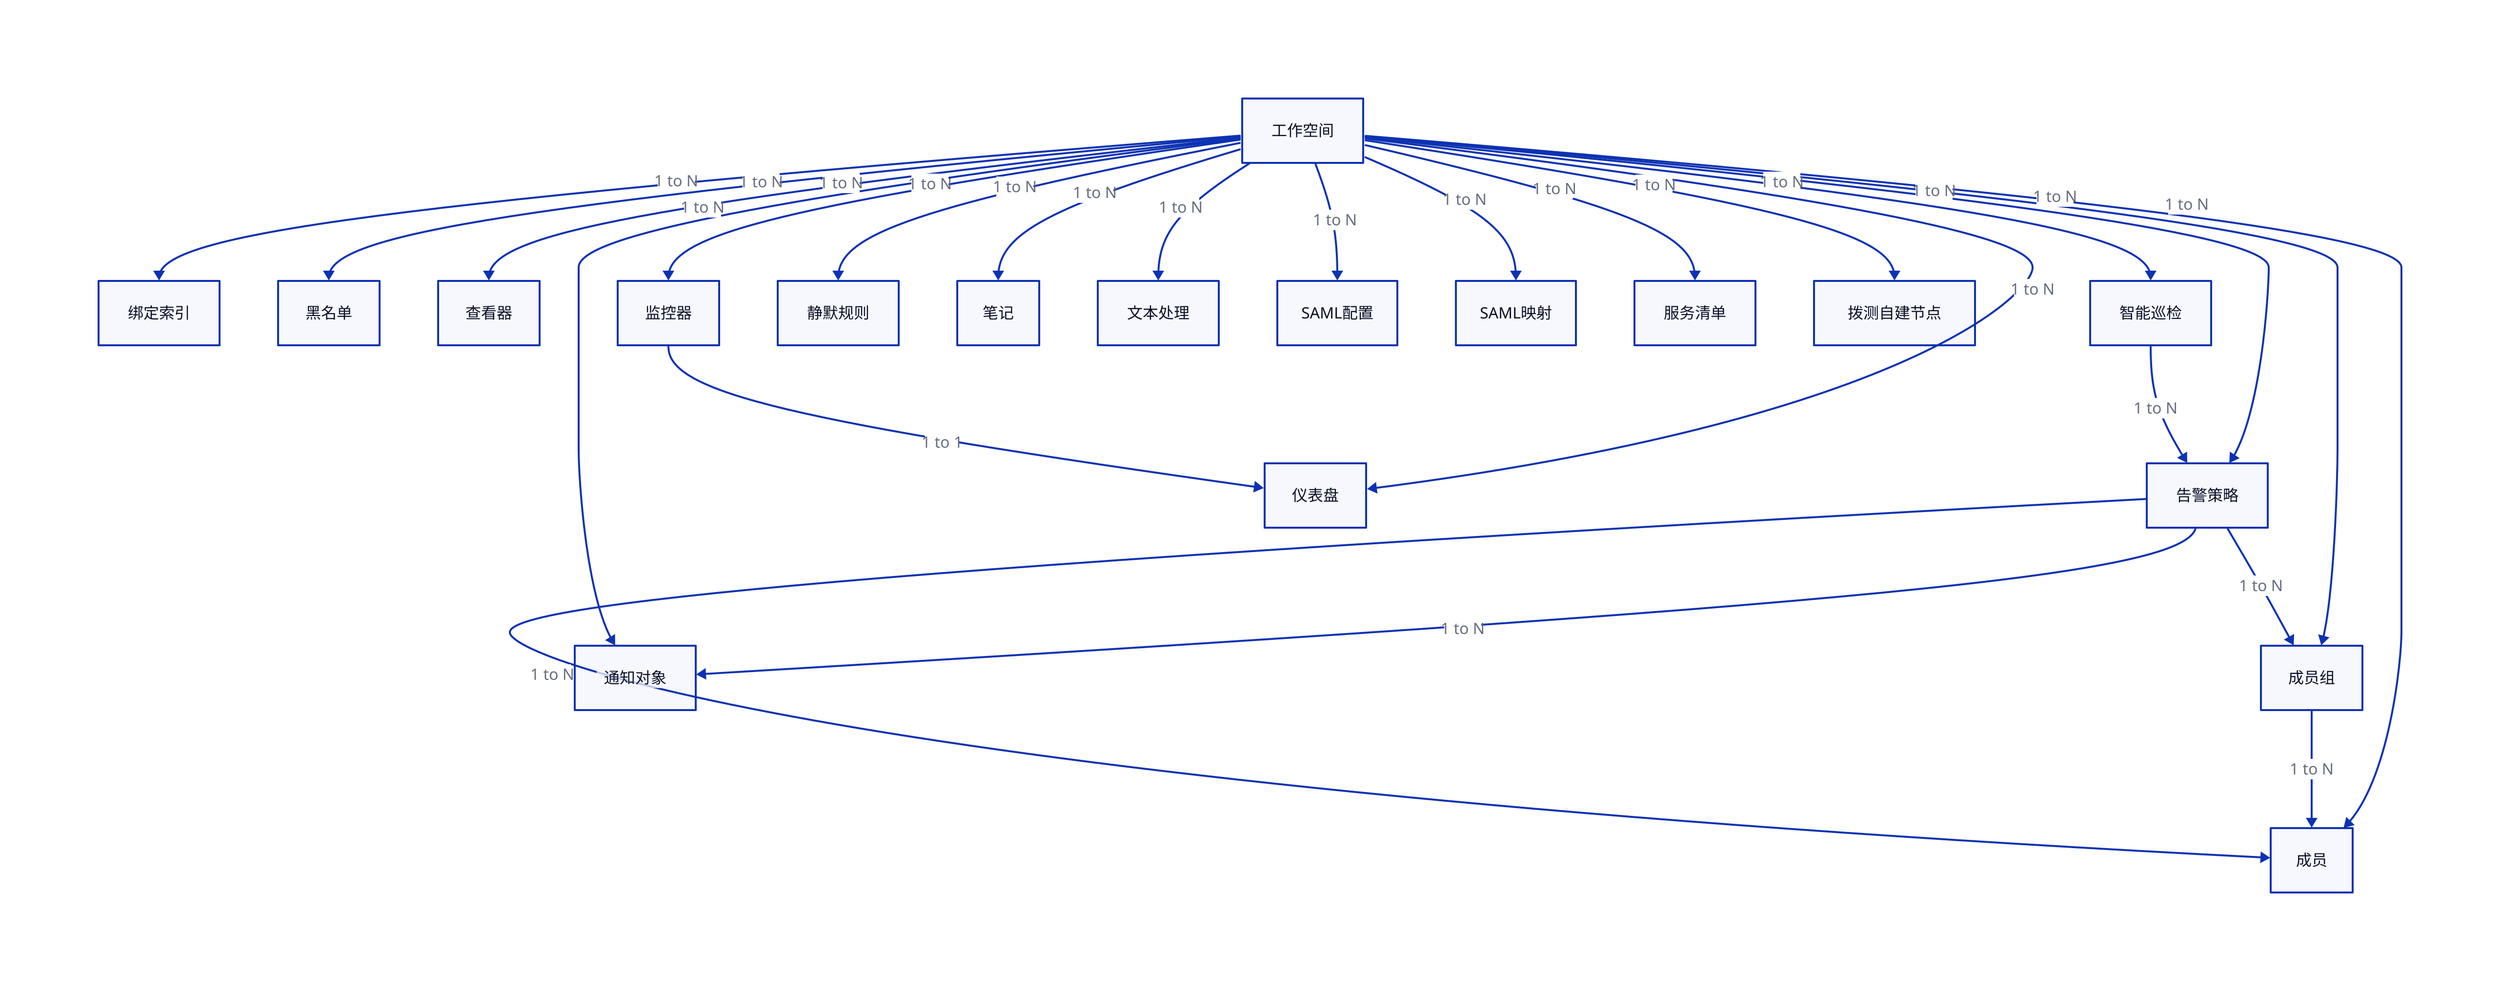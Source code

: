 Workspace: "工作空间"

Member: "成员"

MemberGroup: "成员组"

Alert Policy: "告警策略"

Bind Index: "绑定索引"

Black List: "黑名单"

Dashboard: "仪表盘"

Explorer: "查看器"

Intelligen Inspection: "智能巡检"

Monitor: "监控器"

Mute: "静默规则"

Note: "笔记"

Notification: "通知对象"

Pipeline: "文本处理"

SAML Configuration: "SAML配置"

SAML Mapping: "SAML映射"

Service Catalog: "服务清单"

Synthetic Custom Node: "拨测自建节点"

Workspace -> MemberGroup: "1 to N"
Workspace -> Member: "1 to N"
MemberGroup -> Member: "1 to N"
Workspace -> Alert Policy: "1 to N"
Alert Policy -> Member: "1 to N"
Alert Policy -> MemberGroup: "1 to N"
Alert Policy -> Notification: "1 to N"
Workspace -> Bind Index: "1 to N"
Workspace -> Black List: "1 to N"
Workspace -> Dashboard: "1 to N"
Workspace -> Explorer: "1 to N"
Workspace -> Intelligen Inspection: "1 to N"
Intelligen Inspection -> Alert Policy: "1 to N"
Workspace -> Monitor: "1 to N"
Monitor -> Dashboard: "1 to 1" 
Workspace -> Mute: "1 to N"
Workspace -> Note: "1 to N"
Workspace -> Notification: "1 to N"
Workspace -> Pipeline: "1 to N"
Workspace -> SAML Configuration: "1 to N"
Workspace -> SAML Mapping: "1 to N"
Workspace -> Service Catalog: "1 to N"
Workspace -> Synthetic Custom Node: "1 to N"